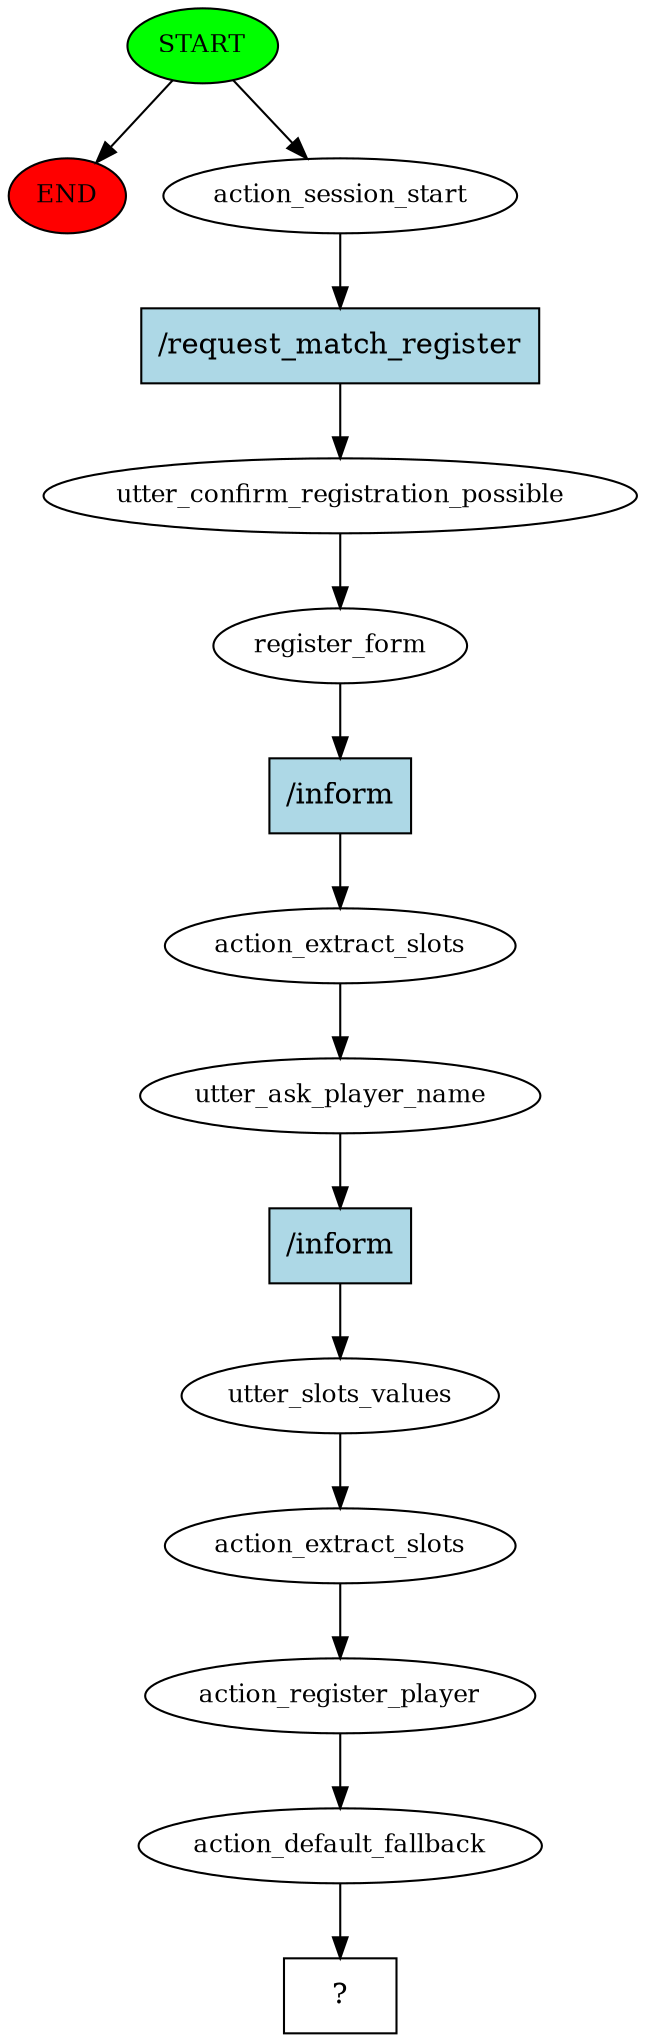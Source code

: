 digraph  {
0 [class="start active", fillcolor=green, fontsize=12, label=START, style=filled];
"-1" [class=end, fillcolor=red, fontsize=12, label=END, style=filled];
1 [class=active, fontsize=12, label=action_session_start];
2 [class=active, fontsize=12, label=utter_confirm_registration_possible];
3 [class=active, fontsize=12, label=register_form];
4 [class=active, fontsize=12, label=action_extract_slots];
5 [class=active, fontsize=12, label=utter_ask_player_name];
6 [class=active, fontsize=12, label=utter_slots_values];
7 [class=active, fontsize=12, label=action_extract_slots];
8 [class=active, fontsize=12, label=action_register_player];
9 [class=active, fontsize=12, label=action_default_fallback];
10 [class="intent dashed active", label="  ?  ", shape=rect];
11 [class="intent active", fillcolor=lightblue, label="/request_match_register", shape=rect, style=filled];
12 [class="intent active", fillcolor=lightblue, label="/inform", shape=rect, style=filled];
13 [class="intent active", fillcolor=lightblue, label="/inform", shape=rect, style=filled];
0 -> "-1"  [class="", key=NONE, label=""];
0 -> 1  [class=active, key=NONE, label=""];
1 -> 11  [class=active, key=0];
2 -> 3  [class=active, key=NONE, label=""];
3 -> 12  [class=active, key=0];
4 -> 5  [class=active, key=NONE, label=""];
5 -> 13  [class=active, key=0];
6 -> 7  [class=active, key=NONE, label=""];
7 -> 8  [class=active, key=NONE, label=""];
8 -> 9  [class=active, key=NONE, label=""];
9 -> 10  [class=active, key=NONE, label=""];
11 -> 2  [class=active, key=0];
12 -> 4  [class=active, key=0];
13 -> 6  [class=active, key=0];
}

